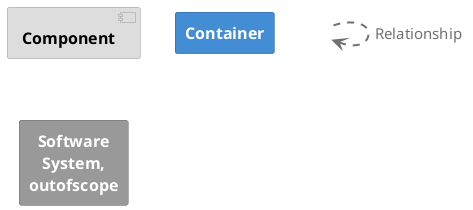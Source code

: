 @startuml
set separator none

skinparam {
  shadowing false
  arrowFontSize 15
  defaultTextAlignment center
  wrapWidth 100
  maxMessageSize 100
}
hide stereotype

skinparam rectangle<<_transparent>> {
  BorderColor transparent
  BackgroundColor transparent
  FontColor transparent
}

skinparam component<<1>> {
  BackgroundColor #dddddd
  FontColor #000000
  BorderColor #9a9a9a
}
component "==Component" <<1>>

skinparam rectangle<<2>> {
  BackgroundColor #438dd5
  FontColor #ffffff
  BorderColor #2e6295
}
rectangle "==Container" <<2>>

skinparam rectangle<<3>> {
  BackgroundColor #999999
  FontColor #ffffff
  BorderColor #6b6b6b
}
rectangle "==Software System, outofscope" <<3>>

rectangle "." <<_transparent>> as 4
4 .[#707070,thickness=2].> 4 : "<color:#707070>Relationship"


@enduml